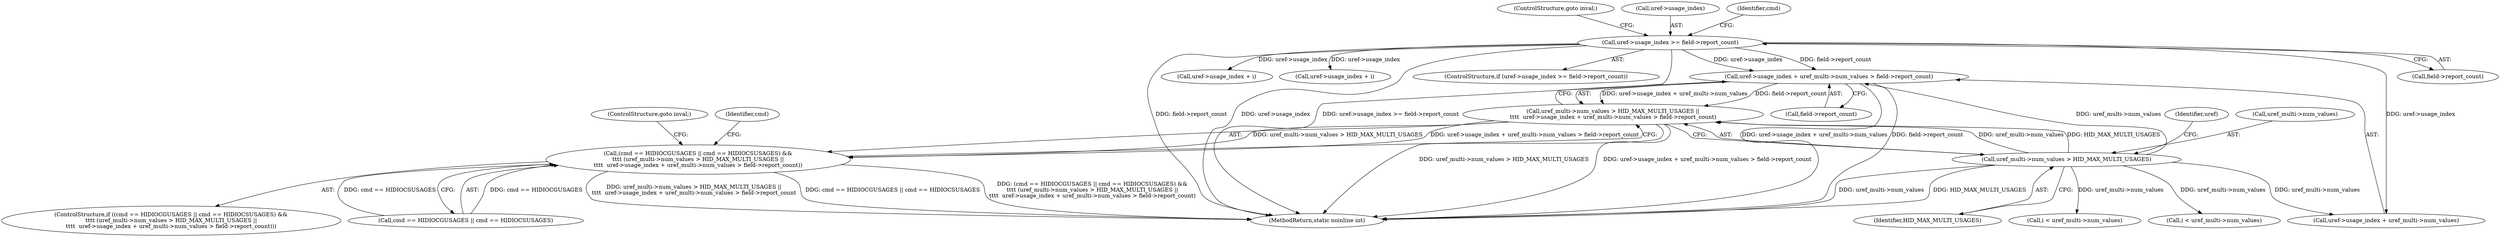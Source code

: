 digraph "0_linux_93a2001bdfd5376c3dc2158653034c20392d15c5@pointer" {
"1000359" [label="(Call,uref->usage_index + uref_multi->num_values > field->report_count)"];
"1000335" [label="(Call,uref->usage_index >= field->report_count)"];
"1000354" [label="(Call,uref_multi->num_values > HID_MAX_MULTI_USAGES)"];
"1000353" [label="(Call,uref_multi->num_values > HID_MAX_MULTI_USAGES ||\n\t\t\t\t  uref->usage_index + uref_multi->num_values > field->report_count)"];
"1000345" [label="(Call,(cmd == HIDIOCGUSAGES || cmd == HIDIOCSUSAGES) &&\n\t\t\t\t (uref_multi->num_values > HID_MAX_MULTI_USAGES ||\n\t\t\t\t  uref->usage_index + uref_multi->num_values > field->report_count))"];
"1000342" [label="(ControlStructure,goto inval;)"];
"1000465" [label="(Call,i < uref_multi->num_values)"];
"1000336" [label="(Call,uref->usage_index)"];
"1000344" [label="(ControlStructure,if ((cmd == HIDIOCGUSAGES || cmd == HIDIOCSUSAGES) &&\n\t\t\t\t (uref_multi->num_values > HID_MAX_MULTI_USAGES ||\n\t\t\t\t  uref->usage_index + uref_multi->num_values > field->report_count)))"];
"1000348" [label="(Identifier,cmd)"];
"1000345" [label="(Call,(cmd == HIDIOCGUSAGES || cmd == HIDIOCSUSAGES) &&\n\t\t\t\t (uref_multi->num_values > HID_MAX_MULTI_USAGES ||\n\t\t\t\t  uref->usage_index + uref_multi->num_values > field->report_count))"];
"1000477" [label="(Call,uref->usage_index + i)"];
"1000354" [label="(Call,uref_multi->num_values > HID_MAX_MULTI_USAGES)"];
"1000362" [label="(Identifier,uref)"];
"1000359" [label="(Call,uref->usage_index + uref_multi->num_values > field->report_count)"];
"1000446" [label="(Call,uref->usage_index + i)"];
"1000360" [label="(Call,uref->usage_index + uref_multi->num_values)"];
"1000370" [label="(ControlStructure,goto inval;)"];
"1000355" [label="(Call,uref_multi->num_values)"];
"1000367" [label="(Call,field->report_count)"];
"1000334" [label="(ControlStructure,if (uref->usage_index >= field->report_count))"];
"1000429" [label="(Call,i < uref_multi->num_values)"];
"1000505" [label="(MethodReturn,static noinline int)"];
"1000372" [label="(Identifier,cmd)"];
"1000335" [label="(Call,uref->usage_index >= field->report_count)"];
"1000353" [label="(Call,uref_multi->num_values > HID_MAX_MULTI_USAGES ||\n\t\t\t\t  uref->usage_index + uref_multi->num_values > field->report_count)"];
"1000339" [label="(Call,field->report_count)"];
"1000346" [label="(Call,cmd == HIDIOCGUSAGES || cmd == HIDIOCSUSAGES)"];
"1000358" [label="(Identifier,HID_MAX_MULTI_USAGES)"];
"1000359" -> "1000353"  [label="AST: "];
"1000359" -> "1000367"  [label="CFG: "];
"1000360" -> "1000359"  [label="AST: "];
"1000367" -> "1000359"  [label="AST: "];
"1000353" -> "1000359"  [label="CFG: "];
"1000359" -> "1000505"  [label="DDG: field->report_count"];
"1000359" -> "1000505"  [label="DDG: uref->usage_index + uref_multi->num_values"];
"1000359" -> "1000353"  [label="DDG: uref->usage_index + uref_multi->num_values"];
"1000359" -> "1000353"  [label="DDG: field->report_count"];
"1000335" -> "1000359"  [label="DDG: uref->usage_index"];
"1000335" -> "1000359"  [label="DDG: field->report_count"];
"1000354" -> "1000359"  [label="DDG: uref_multi->num_values"];
"1000335" -> "1000334"  [label="AST: "];
"1000335" -> "1000339"  [label="CFG: "];
"1000336" -> "1000335"  [label="AST: "];
"1000339" -> "1000335"  [label="AST: "];
"1000342" -> "1000335"  [label="CFG: "];
"1000348" -> "1000335"  [label="CFG: "];
"1000335" -> "1000505"  [label="DDG: field->report_count"];
"1000335" -> "1000505"  [label="DDG: uref->usage_index"];
"1000335" -> "1000505"  [label="DDG: uref->usage_index >= field->report_count"];
"1000335" -> "1000360"  [label="DDG: uref->usage_index"];
"1000335" -> "1000446"  [label="DDG: uref->usage_index"];
"1000335" -> "1000477"  [label="DDG: uref->usage_index"];
"1000354" -> "1000353"  [label="AST: "];
"1000354" -> "1000358"  [label="CFG: "];
"1000355" -> "1000354"  [label="AST: "];
"1000358" -> "1000354"  [label="AST: "];
"1000362" -> "1000354"  [label="CFG: "];
"1000353" -> "1000354"  [label="CFG: "];
"1000354" -> "1000505"  [label="DDG: HID_MAX_MULTI_USAGES"];
"1000354" -> "1000505"  [label="DDG: uref_multi->num_values"];
"1000354" -> "1000353"  [label="DDG: uref_multi->num_values"];
"1000354" -> "1000353"  [label="DDG: HID_MAX_MULTI_USAGES"];
"1000354" -> "1000360"  [label="DDG: uref_multi->num_values"];
"1000354" -> "1000429"  [label="DDG: uref_multi->num_values"];
"1000354" -> "1000465"  [label="DDG: uref_multi->num_values"];
"1000353" -> "1000345"  [label="AST: "];
"1000345" -> "1000353"  [label="CFG: "];
"1000353" -> "1000505"  [label="DDG: uref_multi->num_values > HID_MAX_MULTI_USAGES"];
"1000353" -> "1000505"  [label="DDG: uref->usage_index + uref_multi->num_values > field->report_count"];
"1000353" -> "1000345"  [label="DDG: uref_multi->num_values > HID_MAX_MULTI_USAGES"];
"1000353" -> "1000345"  [label="DDG: uref->usage_index + uref_multi->num_values > field->report_count"];
"1000345" -> "1000344"  [label="AST: "];
"1000345" -> "1000346"  [label="CFG: "];
"1000346" -> "1000345"  [label="AST: "];
"1000370" -> "1000345"  [label="CFG: "];
"1000372" -> "1000345"  [label="CFG: "];
"1000345" -> "1000505"  [label="DDG: uref_multi->num_values > HID_MAX_MULTI_USAGES ||\n\t\t\t\t  uref->usage_index + uref_multi->num_values > field->report_count"];
"1000345" -> "1000505"  [label="DDG: cmd == HIDIOCGUSAGES || cmd == HIDIOCSUSAGES"];
"1000345" -> "1000505"  [label="DDG: (cmd == HIDIOCGUSAGES || cmd == HIDIOCSUSAGES) &&\n\t\t\t\t (uref_multi->num_values > HID_MAX_MULTI_USAGES ||\n\t\t\t\t  uref->usage_index + uref_multi->num_values > field->report_count)"];
"1000346" -> "1000345"  [label="DDG: cmd == HIDIOCGUSAGES"];
"1000346" -> "1000345"  [label="DDG: cmd == HIDIOCSUSAGES"];
}
